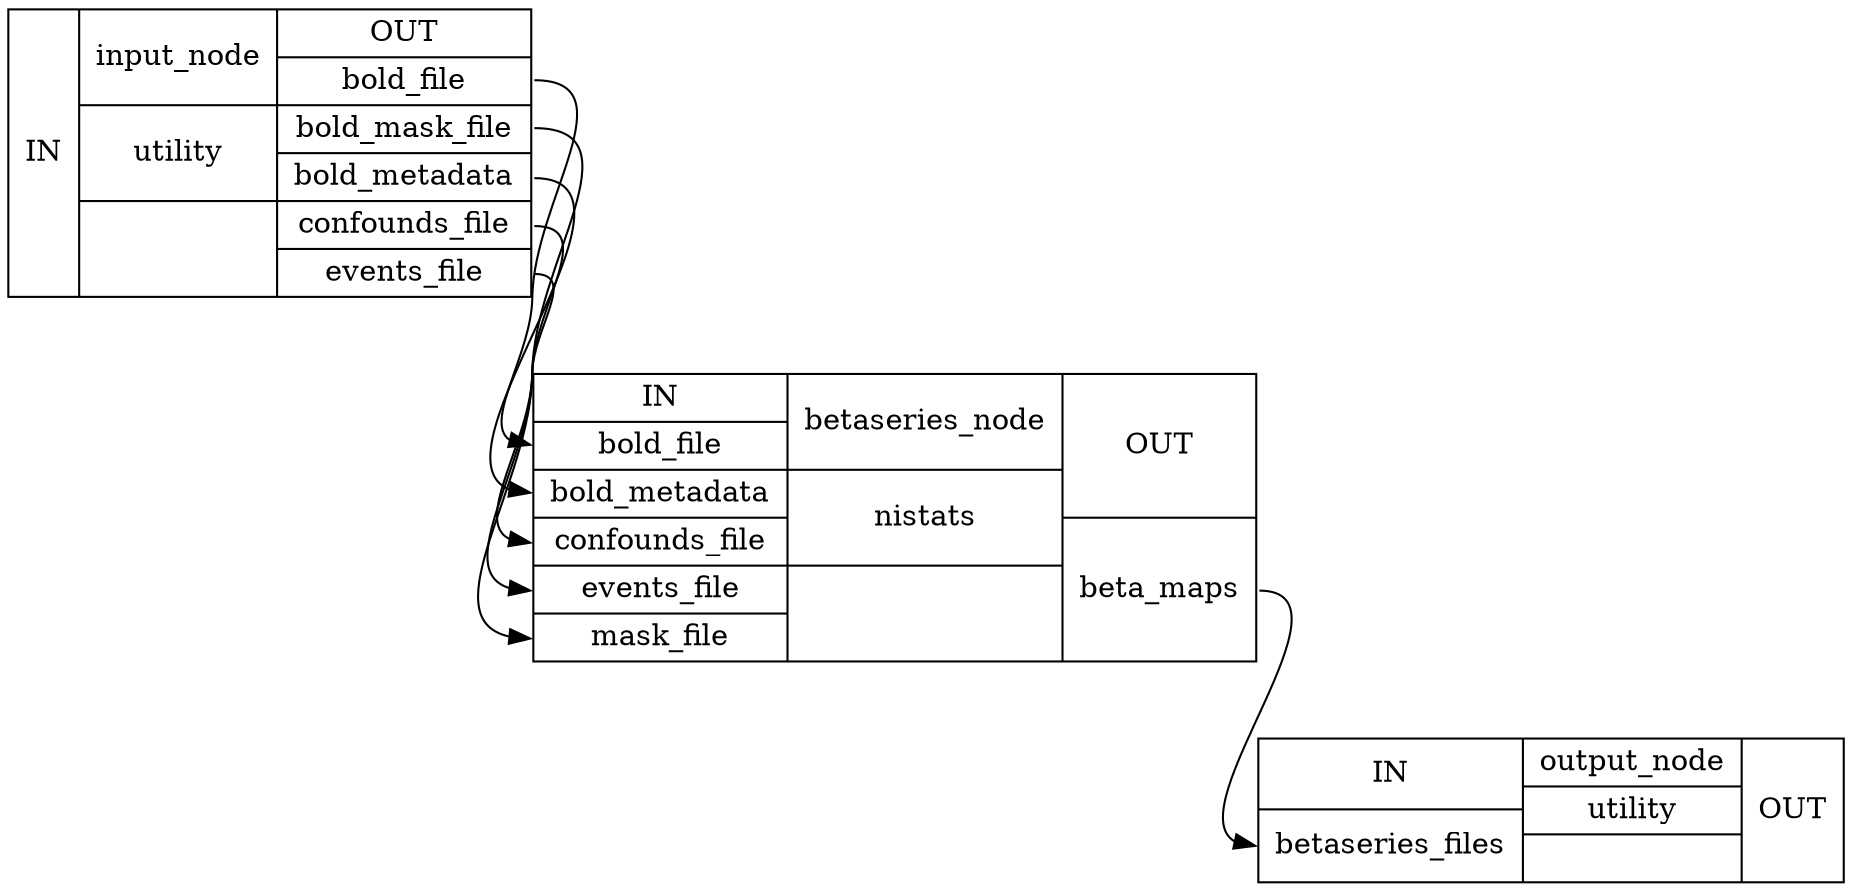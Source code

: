 digraph structs {
node [shape=record];
betaseries_wfinput_node [label="{IN}|{ input_node | utility |  }|{OUT|<outboldfile> bold_file|<outboldmaskfile> bold_mask_file|<outboldmetadata> bold_metadata|<outconfoundsfile> confounds_file|<outeventsfile> events_file}"];
betaseries_wfbetaseries_node [label="{IN|<inboldfile> bold_file|<inboldmetadata> bold_metadata|<inconfoundsfile> confounds_file|<ineventsfile> events_file|<inmaskfile> mask_file}|{ betaseries_node | nistats |  }|{OUT|<outbetamaps> beta_maps}"];
betaseries_wfoutput_node [label="{IN|<inbetaseriesfiles> betaseries_files}|{ output_node | utility |  }|{OUT}"];
betaseries_wfbetaseries_node:outbetamaps:e -> betaseries_wfoutput_node:inbetaseriesfiles:w;
betaseries_wfinput_node:outboldfile:e -> betaseries_wfbetaseries_node:inboldfile:w;
betaseries_wfinput_node:outboldmaskfile:e -> betaseries_wfbetaseries_node:inmaskfile:w;
betaseries_wfinput_node:outboldmetadata:e -> betaseries_wfbetaseries_node:inboldmetadata:w;
betaseries_wfinput_node:outconfoundsfile:e -> betaseries_wfbetaseries_node:inconfoundsfile:w;
betaseries_wfinput_node:outeventsfile:e -> betaseries_wfbetaseries_node:ineventsfile:w;
}